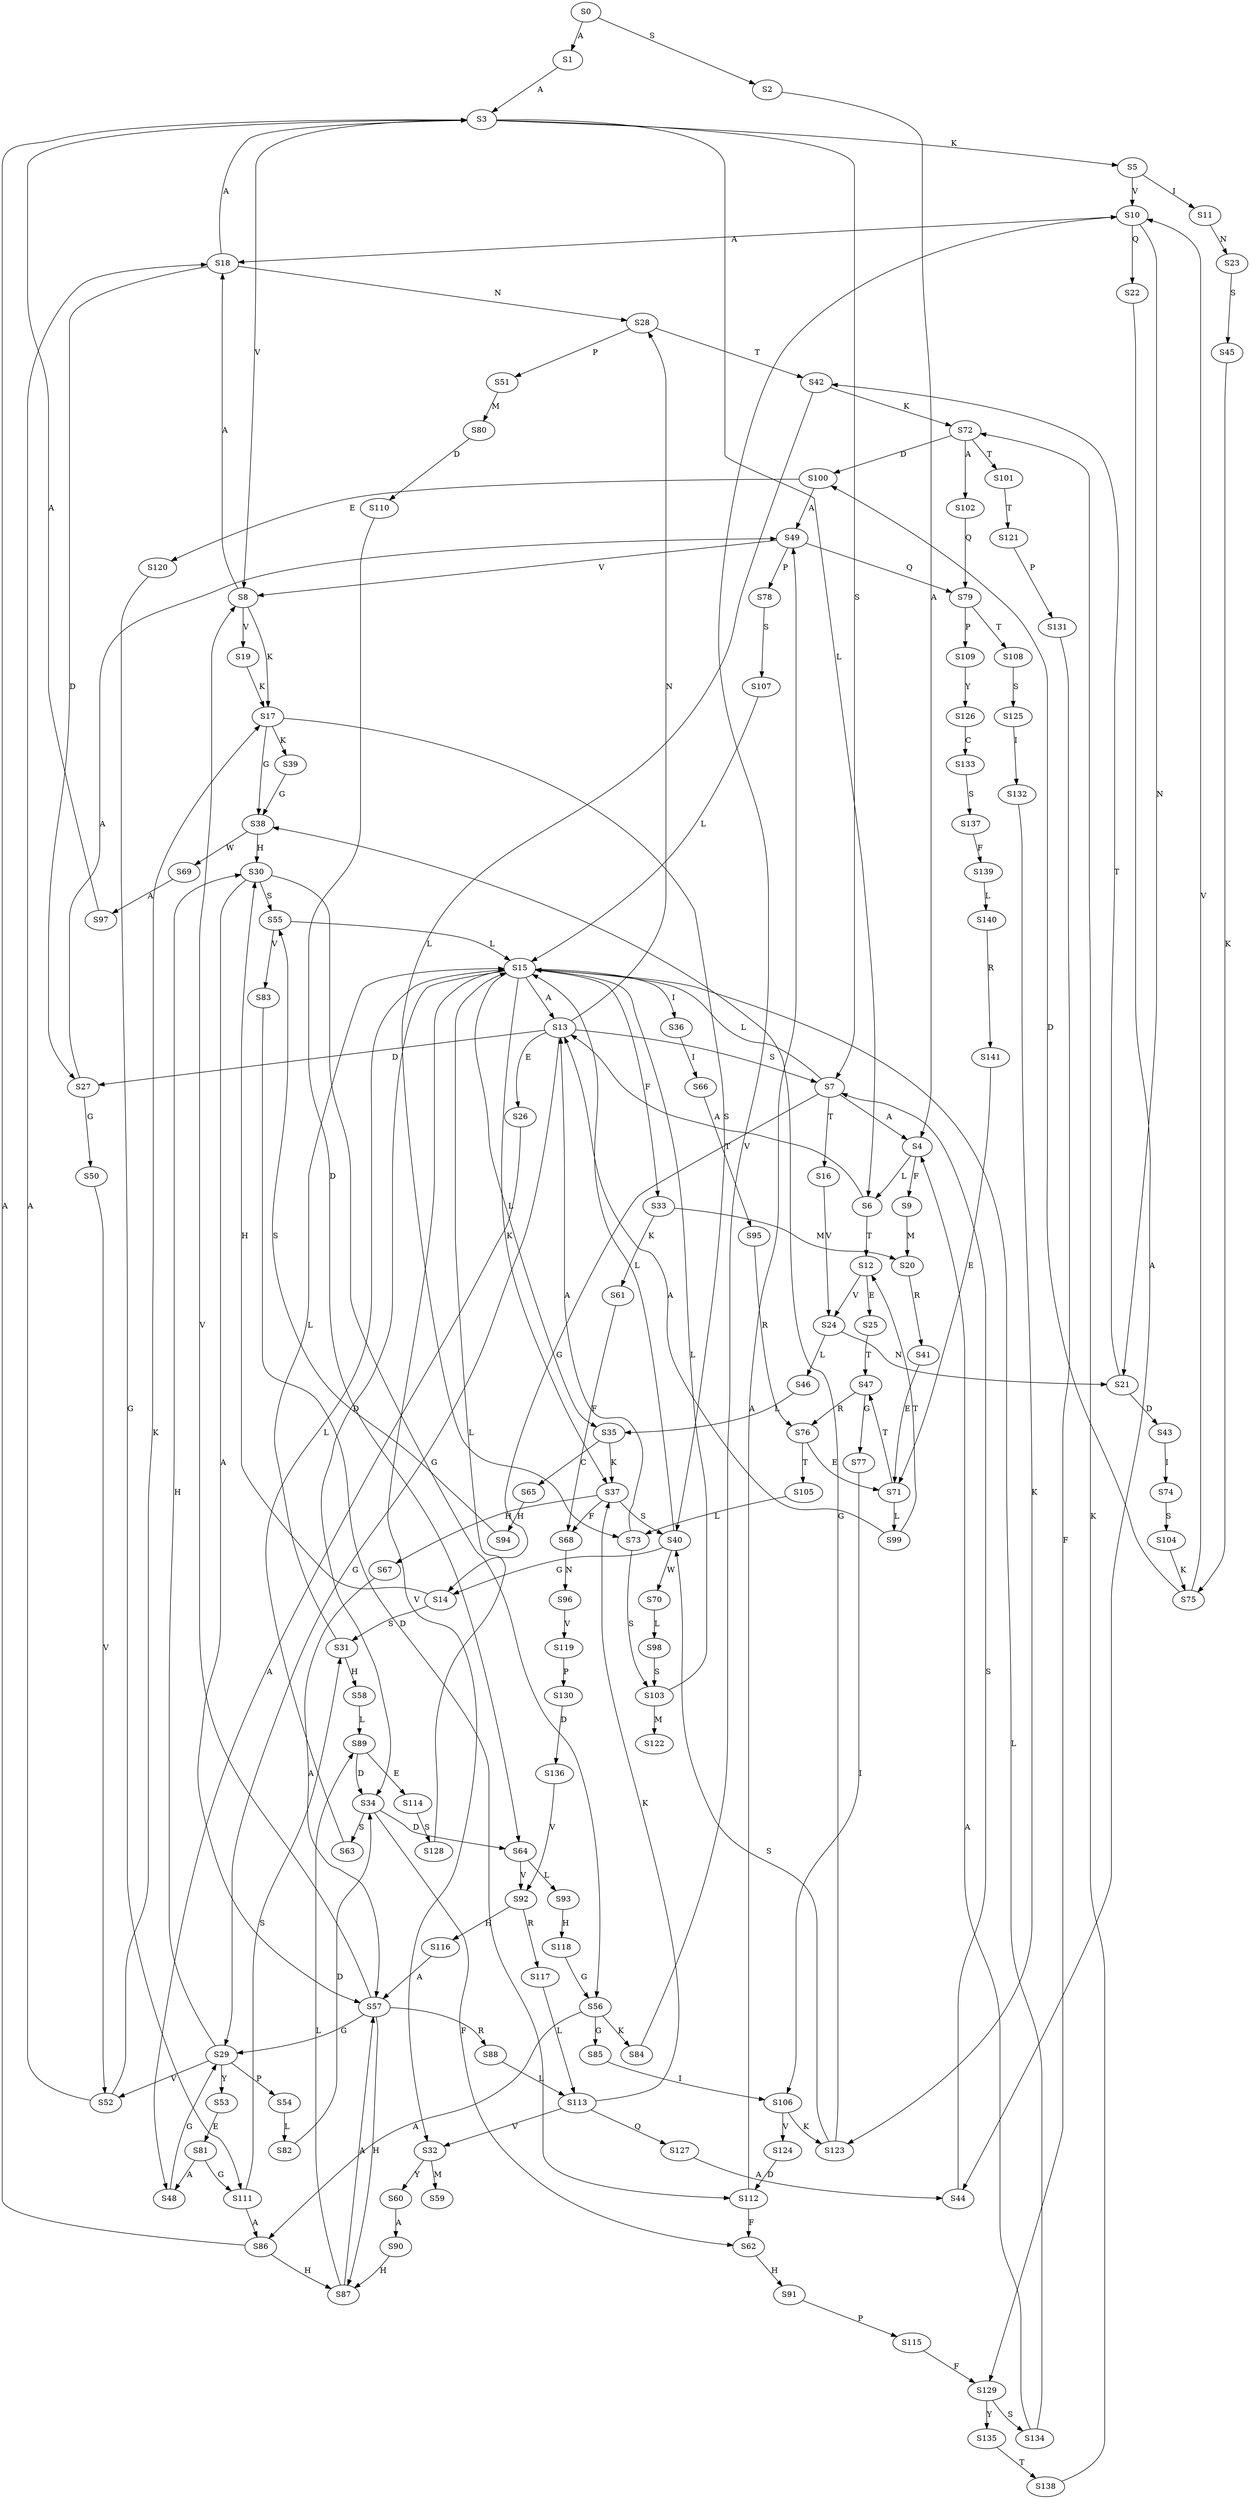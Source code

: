 strict digraph  {
	S0 -> S1 [ label = A ];
	S0 -> S2 [ label = S ];
	S1 -> S3 [ label = A ];
	S2 -> S4 [ label = A ];
	S3 -> S5 [ label = K ];
	S3 -> S6 [ label = L ];
	S3 -> S7 [ label = S ];
	S3 -> S8 [ label = V ];
	S4 -> S9 [ label = F ];
	S4 -> S6 [ label = L ];
	S5 -> S10 [ label = V ];
	S5 -> S11 [ label = I ];
	S6 -> S12 [ label = T ];
	S6 -> S13 [ label = A ];
	S7 -> S14 [ label = G ];
	S7 -> S15 [ label = L ];
	S7 -> S4 [ label = A ];
	S7 -> S16 [ label = T ];
	S8 -> S17 [ label = K ];
	S8 -> S18 [ label = A ];
	S8 -> S19 [ label = V ];
	S9 -> S20 [ label = M ];
	S10 -> S21 [ label = N ];
	S10 -> S22 [ label = Q ];
	S10 -> S18 [ label = A ];
	S11 -> S23 [ label = N ];
	S12 -> S24 [ label = V ];
	S12 -> S25 [ label = E ];
	S13 -> S26 [ label = E ];
	S13 -> S27 [ label = D ];
	S13 -> S28 [ label = N ];
	S13 -> S7 [ label = S ];
	S13 -> S29 [ label = G ];
	S14 -> S30 [ label = H ];
	S14 -> S31 [ label = S ];
	S15 -> S32 [ label = V ];
	S15 -> S33 [ label = F ];
	S15 -> S34 [ label = D ];
	S15 -> S13 [ label = A ];
	S15 -> S35 [ label = L ];
	S15 -> S36 [ label = I ];
	S15 -> S37 [ label = K ];
	S16 -> S24 [ label = V ];
	S17 -> S38 [ label = G ];
	S17 -> S39 [ label = K ];
	S17 -> S40 [ label = S ];
	S18 -> S28 [ label = N ];
	S18 -> S3 [ label = A ];
	S18 -> S27 [ label = D ];
	S19 -> S17 [ label = K ];
	S20 -> S41 [ label = R ];
	S21 -> S42 [ label = T ];
	S21 -> S43 [ label = D ];
	S22 -> S44 [ label = A ];
	S23 -> S45 [ label = S ];
	S24 -> S46 [ label = L ];
	S24 -> S21 [ label = N ];
	S25 -> S47 [ label = T ];
	S26 -> S48 [ label = A ];
	S27 -> S49 [ label = A ];
	S27 -> S50 [ label = G ];
	S28 -> S42 [ label = T ];
	S28 -> S51 [ label = P ];
	S29 -> S52 [ label = V ];
	S29 -> S53 [ label = Y ];
	S29 -> S30 [ label = H ];
	S29 -> S54 [ label = P ];
	S30 -> S55 [ label = S ];
	S30 -> S56 [ label = G ];
	S30 -> S57 [ label = A ];
	S31 -> S15 [ label = L ];
	S31 -> S58 [ label = H ];
	S32 -> S59 [ label = M ];
	S32 -> S60 [ label = Y ];
	S33 -> S20 [ label = M ];
	S33 -> S61 [ label = K ];
	S34 -> S62 [ label = F ];
	S34 -> S63 [ label = S ];
	S34 -> S64 [ label = D ];
	S35 -> S37 [ label = K ];
	S35 -> S65 [ label = C ];
	S36 -> S66 [ label = I ];
	S37 -> S67 [ label = H ];
	S37 -> S68 [ label = F ];
	S37 -> S40 [ label = S ];
	S38 -> S69 [ label = W ];
	S38 -> S30 [ label = H ];
	S39 -> S38 [ label = G ];
	S40 -> S70 [ label = W ];
	S40 -> S14 [ label = G ];
	S40 -> S15 [ label = L ];
	S41 -> S71 [ label = E ];
	S42 -> S72 [ label = K ];
	S42 -> S73 [ label = L ];
	S43 -> S74 [ label = I ];
	S44 -> S7 [ label = S ];
	S45 -> S75 [ label = K ];
	S46 -> S35 [ label = L ];
	S47 -> S76 [ label = R ];
	S47 -> S77 [ label = G ];
	S48 -> S29 [ label = G ];
	S49 -> S78 [ label = P ];
	S49 -> S8 [ label = V ];
	S49 -> S79 [ label = Q ];
	S50 -> S52 [ label = V ];
	S51 -> S80 [ label = M ];
	S52 -> S17 [ label = K ];
	S52 -> S18 [ label = A ];
	S53 -> S81 [ label = E ];
	S54 -> S82 [ label = L ];
	S55 -> S15 [ label = L ];
	S55 -> S83 [ label = V ];
	S56 -> S84 [ label = K ];
	S56 -> S85 [ label = G ];
	S56 -> S86 [ label = A ];
	S57 -> S29 [ label = G ];
	S57 -> S8 [ label = V ];
	S57 -> S87 [ label = H ];
	S57 -> S88 [ label = R ];
	S58 -> S89 [ label = L ];
	S60 -> S90 [ label = A ];
	S61 -> S68 [ label = F ];
	S62 -> S91 [ label = H ];
	S63 -> S15 [ label = L ];
	S64 -> S92 [ label = V ];
	S64 -> S93 [ label = L ];
	S65 -> S94 [ label = H ];
	S66 -> S95 [ label = T ];
	S67 -> S57 [ label = A ];
	S68 -> S96 [ label = N ];
	S69 -> S97 [ label = A ];
	S70 -> S98 [ label = L ];
	S71 -> S99 [ label = L ];
	S71 -> S47 [ label = T ];
	S72 -> S100 [ label = D ];
	S72 -> S101 [ label = T ];
	S72 -> S102 [ label = A ];
	S73 -> S13 [ label = A ];
	S73 -> S103 [ label = S ];
	S74 -> S104 [ label = S ];
	S75 -> S100 [ label = D ];
	S75 -> S10 [ label = V ];
	S76 -> S105 [ label = T ];
	S76 -> S71 [ label = E ];
	S77 -> S106 [ label = I ];
	S78 -> S107 [ label = S ];
	S79 -> S108 [ label = T ];
	S79 -> S109 [ label = P ];
	S80 -> S110 [ label = D ];
	S81 -> S111 [ label = G ];
	S81 -> S48 [ label = A ];
	S82 -> S34 [ label = D ];
	S83 -> S112 [ label = D ];
	S84 -> S10 [ label = V ];
	S85 -> S106 [ label = I ];
	S86 -> S87 [ label = H ];
	S86 -> S3 [ label = A ];
	S87 -> S57 [ label = A ];
	S87 -> S89 [ label = L ];
	S88 -> S113 [ label = L ];
	S89 -> S34 [ label = D ];
	S89 -> S114 [ label = E ];
	S90 -> S87 [ label = H ];
	S91 -> S115 [ label = P ];
	S92 -> S116 [ label = H ];
	S92 -> S117 [ label = R ];
	S93 -> S118 [ label = H ];
	S94 -> S55 [ label = S ];
	S95 -> S76 [ label = R ];
	S96 -> S119 [ label = V ];
	S97 -> S3 [ label = A ];
	S98 -> S103 [ label = S ];
	S99 -> S13 [ label = A ];
	S99 -> S12 [ label = T ];
	S100 -> S49 [ label = A ];
	S100 -> S120 [ label = E ];
	S101 -> S121 [ label = T ];
	S102 -> S79 [ label = Q ];
	S103 -> S122 [ label = M ];
	S103 -> S15 [ label = L ];
	S104 -> S75 [ label = K ];
	S105 -> S73 [ label = L ];
	S106 -> S123 [ label = K ];
	S106 -> S124 [ label = V ];
	S107 -> S15 [ label = L ];
	S108 -> S125 [ label = S ];
	S109 -> S126 [ label = Y ];
	S110 -> S64 [ label = D ];
	S111 -> S86 [ label = A ];
	S111 -> S31 [ label = S ];
	S112 -> S62 [ label = F ];
	S112 -> S49 [ label = A ];
	S113 -> S37 [ label = K ];
	S113 -> S127 [ label = Q ];
	S113 -> S32 [ label = V ];
	S114 -> S128 [ label = S ];
	S115 -> S129 [ label = F ];
	S116 -> S57 [ label = A ];
	S117 -> S113 [ label = L ];
	S118 -> S56 [ label = G ];
	S119 -> S130 [ label = P ];
	S120 -> S111 [ label = G ];
	S121 -> S131 [ label = P ];
	S123 -> S38 [ label = G ];
	S123 -> S40 [ label = S ];
	S124 -> S112 [ label = D ];
	S125 -> S132 [ label = I ];
	S126 -> S133 [ label = C ];
	S127 -> S44 [ label = A ];
	S128 -> S15 [ label = L ];
	S129 -> S134 [ label = S ];
	S129 -> S135 [ label = Y ];
	S130 -> S136 [ label = D ];
	S131 -> S129 [ label = F ];
	S132 -> S123 [ label = K ];
	S133 -> S137 [ label = S ];
	S134 -> S15 [ label = L ];
	S134 -> S4 [ label = A ];
	S135 -> S138 [ label = T ];
	S136 -> S92 [ label = V ];
	S137 -> S139 [ label = F ];
	S138 -> S72 [ label = K ];
	S139 -> S140 [ label = L ];
	S140 -> S141 [ label = R ];
	S141 -> S71 [ label = E ];
}
